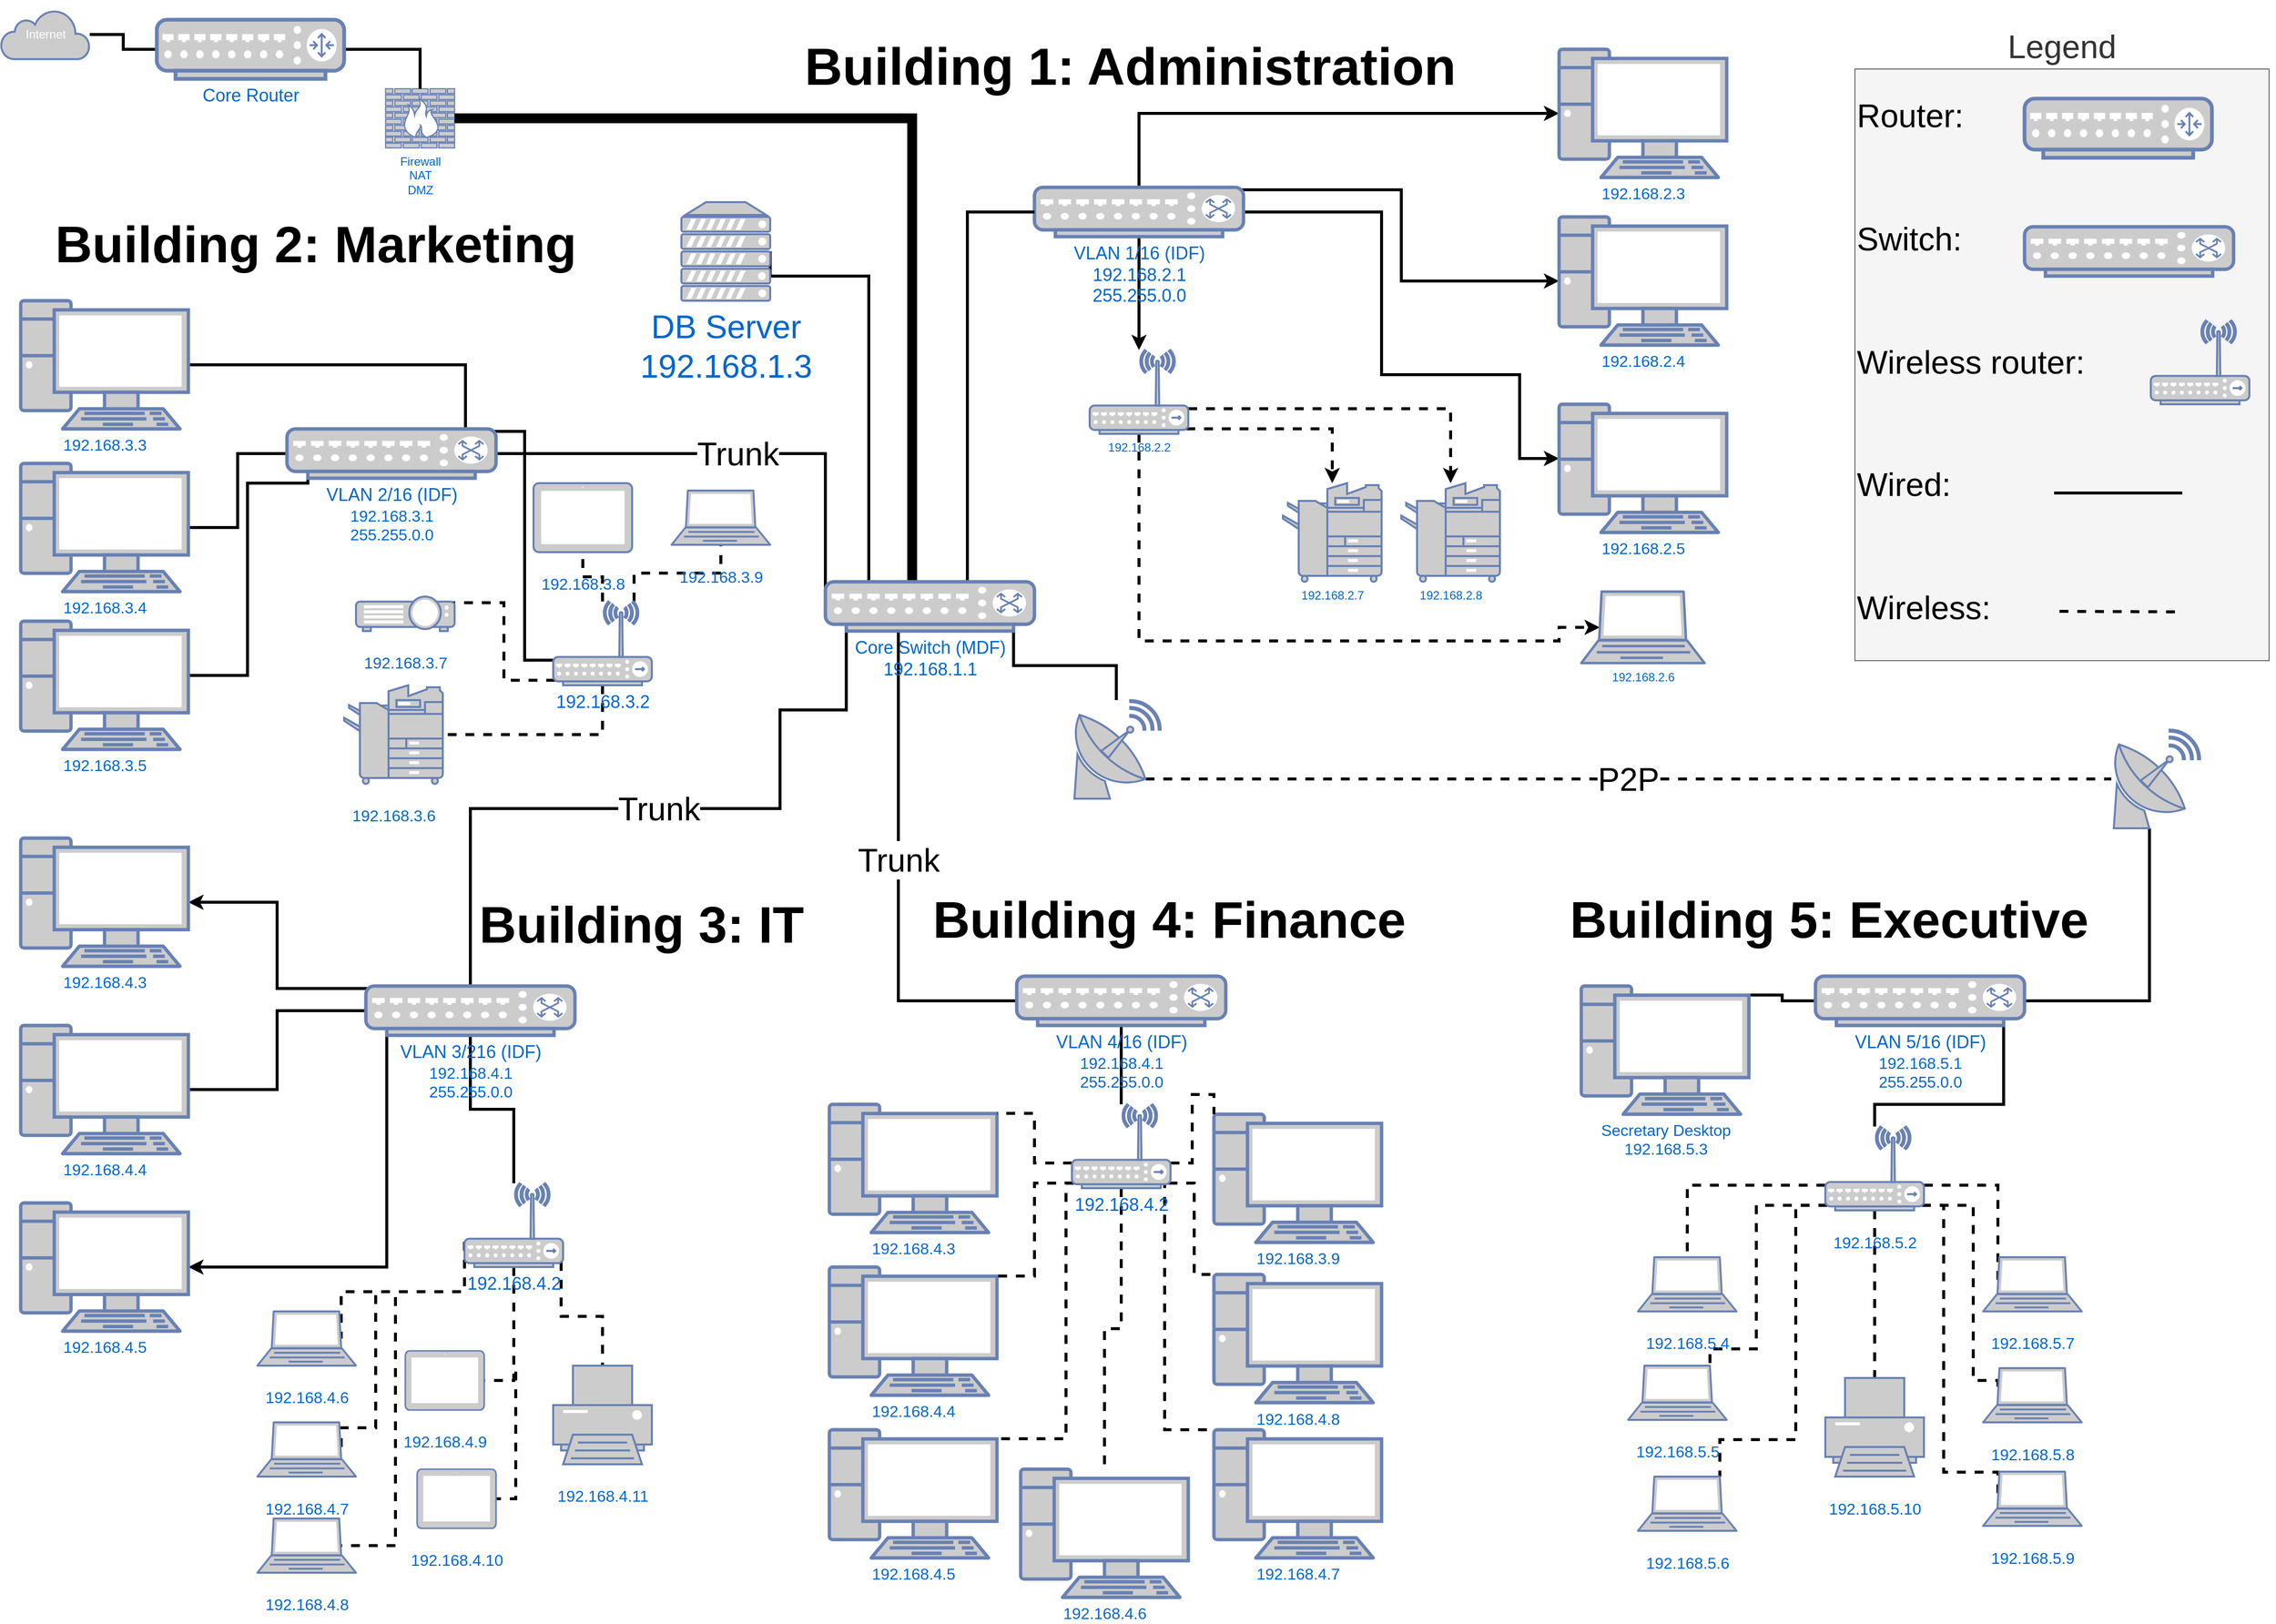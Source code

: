 <mxfile version="17.4.5" type="github" pages="2">
  <diagram id="P3If8hHnJtQW5MDhgNXn" name="Page-1">
    <mxGraphModel dx="2076" dy="1094" grid="1" gridSize="10" guides="1" tooltips="1" connect="1" arrows="1" fold="1" page="1" pageScale="1" pageWidth="2336" pageHeight="1654" math="0" shadow="0">
      <root>
        <mxCell id="0" />
        <mxCell id="1" parent="0" />
        <mxCell id="7JDwlH0h02J3nJGDVh9B-1" value="Internet" style="html=1;outlineConnect=0;fillColor=#CCCCCC;strokeColor=#6881B3;gradientColor=none;gradientDirection=north;strokeWidth=2;shape=mxgraph.networks.cloud;fontColor=#ffffff;" vertex="1" parent="1">
          <mxGeometry x="20" y="10" width="90" height="50" as="geometry" />
        </mxCell>
        <mxCell id="7JDwlH0h02J3nJGDVh9B-2" value="Firewall&lt;br&gt;NAT&lt;br&gt;DMZ" style="fontColor=#0066CC;verticalAlign=top;verticalLabelPosition=bottom;labelPosition=center;align=center;html=1;outlineConnect=0;fillColor=#CCCCCC;strokeColor=#6881B3;gradientColor=none;gradientDirection=north;strokeWidth=2;shape=mxgraph.networks.firewall;" vertex="1" parent="1">
          <mxGeometry x="410" y="90" width="70" height="60" as="geometry" />
        </mxCell>
        <mxCell id="ds0_vy_Eozye5HKEika6-3" value="" style="edgeStyle=orthogonalEdgeStyle;rounded=0;orthogonalLoop=1;jettySize=auto;html=1;fontSize=33;endArrow=none;endFill=0;strokeWidth=3;" edge="1" parent="1" source="7JDwlH0h02J3nJGDVh9B-4" target="7JDwlH0h02J3nJGDVh9B-1">
          <mxGeometry relative="1" as="geometry" />
        </mxCell>
        <mxCell id="ds0_vy_Eozye5HKEika6-4" style="edgeStyle=orthogonalEdgeStyle;rounded=0;orthogonalLoop=1;jettySize=auto;html=1;exitX=1;exitY=0.5;exitDx=0;exitDy=0;exitPerimeter=0;fontSize=33;endArrow=none;endFill=0;strokeWidth=3;" edge="1" parent="1" source="7JDwlH0h02J3nJGDVh9B-4" target="7JDwlH0h02J3nJGDVh9B-2">
          <mxGeometry relative="1" as="geometry" />
        </mxCell>
        <mxCell id="7JDwlH0h02J3nJGDVh9B-4" value="Core Router" style="fontColor=#0066CC;verticalAlign=top;verticalLabelPosition=bottom;labelPosition=center;align=center;html=1;outlineConnect=0;fillColor=#CCCCCC;strokeColor=#6881B3;gradientColor=none;gradientDirection=north;strokeWidth=2;shape=mxgraph.networks.router;fontSize=18;" vertex="1" parent="1">
          <mxGeometry x="178" y="20" width="190" height="60" as="geometry" />
        </mxCell>
        <mxCell id="7JDwlH0h02J3nJGDVh9B-22" style="edgeStyle=orthogonalEdgeStyle;rounded=0;orthogonalLoop=1;jettySize=auto;html=1;exitX=0.5;exitY=1;exitDx=0;exitDy=0;exitPerimeter=0;strokeWidth=3;" edge="1" parent="1" source="7JDwlH0h02J3nJGDVh9B-10" target="7JDwlH0h02J3nJGDVh9B-21">
          <mxGeometry relative="1" as="geometry" />
        </mxCell>
        <mxCell id="7JDwlH0h02J3nJGDVh9B-27" style="edgeStyle=orthogonalEdgeStyle;rounded=0;orthogonalLoop=1;jettySize=auto;html=1;exitX=0.5;exitY=0;exitDx=0;exitDy=0;exitPerimeter=0;strokeWidth=3;entryX=0;entryY=0.5;entryDx=0;entryDy=0;entryPerimeter=0;" edge="1" parent="1" source="7JDwlH0h02J3nJGDVh9B-10" target="7JDwlH0h02J3nJGDVh9B-19">
          <mxGeometry relative="1" as="geometry" />
        </mxCell>
        <mxCell id="7JDwlH0h02J3nJGDVh9B-28" style="edgeStyle=orthogonalEdgeStyle;rounded=0;orthogonalLoop=1;jettySize=auto;html=1;exitX=0.95;exitY=0.05;exitDx=0;exitDy=0;exitPerimeter=0;entryX=0;entryY=0.5;entryDx=0;entryDy=0;entryPerimeter=0;strokeWidth=3;" edge="1" parent="1" source="7JDwlH0h02J3nJGDVh9B-10" target="7JDwlH0h02J3nJGDVh9B-24">
          <mxGeometry relative="1" as="geometry" />
        </mxCell>
        <mxCell id="7JDwlH0h02J3nJGDVh9B-30" style="edgeStyle=orthogonalEdgeStyle;rounded=0;orthogonalLoop=1;jettySize=auto;html=1;exitX=1;exitY=0.5;exitDx=0;exitDy=0;exitPerimeter=0;strokeWidth=3;" edge="1" parent="1" source="7JDwlH0h02J3nJGDVh9B-10" target="7JDwlH0h02J3nJGDVh9B-39">
          <mxGeometry relative="1" as="geometry">
            <mxPoint x="1600" y="460" as="targetPoint" />
            <Array as="points">
              <mxPoint x="1420" y="215" />
              <mxPoint x="1420" y="380" />
              <mxPoint x="1560" y="380" />
              <mxPoint x="1560" y="465" />
            </Array>
          </mxGeometry>
        </mxCell>
        <mxCell id="7JDwlH0h02J3nJGDVh9B-38" value="Trunk&lt;font style=&quot;font-size: 33px;&quot;&gt;&lt;br style=&quot;font-size: 33px;&quot;&gt;&lt;/font&gt;" style="edgeStyle=orthogonalEdgeStyle;rounded=0;orthogonalLoop=1;jettySize=auto;html=1;exitX=0;exitY=0.5;exitDx=0;exitDy=0;exitPerimeter=0;fontSize=33;strokeWidth=3;endArrow=none;endFill=0;" edge="1" parent="1" source="ds0_vy_Eozye5HKEika6-1" target="7JDwlH0h02J3nJGDVh9B-37">
          <mxGeometry relative="1" as="geometry">
            <Array as="points">
              <mxPoint x="856" y="460" />
            </Array>
          </mxGeometry>
        </mxCell>
        <mxCell id="7JDwlH0h02J3nJGDVh9B-10" value="VLAN 1/16 (IDF)&lt;br&gt;192.168.2.1&lt;br&gt;255.255.0.0" style="fontColor=#0066CC;verticalAlign=top;verticalLabelPosition=bottom;labelPosition=center;align=center;html=1;outlineConnect=0;fillColor=#CCCCCC;strokeColor=#6881B3;gradientColor=none;gradientDirection=north;strokeWidth=2;shape=mxgraph.networks.switch;fontSize=18;" vertex="1" parent="1">
          <mxGeometry x="1068" y="190" width="212" height="50" as="geometry" />
        </mxCell>
        <mxCell id="7JDwlH0h02J3nJGDVh9B-19" value="192.168.2.3" style="fontColor=#0066CC;verticalAlign=top;verticalLabelPosition=bottom;labelPosition=center;align=center;html=1;outlineConnect=0;fillColor=#CCCCCC;strokeColor=#6881B3;gradientColor=none;gradientDirection=north;strokeWidth=2;shape=mxgraph.networks.pc;fontSize=16;" vertex="1" parent="1">
          <mxGeometry x="1600" y="50" width="170" height="130" as="geometry" />
        </mxCell>
        <mxCell id="7JDwlH0h02J3nJGDVh9B-33" style="edgeStyle=orthogonalEdgeStyle;rounded=0;orthogonalLoop=1;jettySize=auto;html=1;exitX=1;exitY=0.7;exitDx=0;exitDy=0;exitPerimeter=0;strokeWidth=3;dashed=1;" edge="1" parent="1" source="7JDwlH0h02J3nJGDVh9B-21" target="7JDwlH0h02J3nJGDVh9B-32">
          <mxGeometry relative="1" as="geometry" />
        </mxCell>
        <mxCell id="7JDwlH0h02J3nJGDVh9B-34" style="edgeStyle=orthogonalEdgeStyle;rounded=0;orthogonalLoop=1;jettySize=auto;html=1;exitX=0.98;exitY=0.94;exitDx=0;exitDy=0;exitPerimeter=0;dashed=1;strokeWidth=3;" edge="1" parent="1" source="7JDwlH0h02J3nJGDVh9B-21" target="7JDwlH0h02J3nJGDVh9B-31">
          <mxGeometry relative="1" as="geometry" />
        </mxCell>
        <mxCell id="7JDwlH0h02J3nJGDVh9B-36" style="edgeStyle=orthogonalEdgeStyle;rounded=0;orthogonalLoop=1;jettySize=auto;html=1;exitX=0.5;exitY=1;exitDx=0;exitDy=0;exitPerimeter=0;dashed=1;strokeWidth=3;entryX=0.15;entryY=0.5;entryDx=0;entryDy=0;entryPerimeter=0;" edge="1" parent="1" source="7JDwlH0h02J3nJGDVh9B-21" target="7JDwlH0h02J3nJGDVh9B-35">
          <mxGeometry relative="1" as="geometry">
            <Array as="points">
              <mxPoint x="1174" y="650" />
              <mxPoint x="1600" y="650" />
              <mxPoint x="1600" y="636" />
            </Array>
          </mxGeometry>
        </mxCell>
        <mxCell id="7JDwlH0h02J3nJGDVh9B-21" value="192.168.2.2" style="fontColor=#0066CC;verticalAlign=top;verticalLabelPosition=bottom;labelPosition=center;align=center;html=1;outlineConnect=0;fillColor=#CCCCCC;strokeColor=#6881B3;gradientColor=none;gradientDirection=north;strokeWidth=2;shape=mxgraph.networks.wireless_hub;" vertex="1" parent="1">
          <mxGeometry x="1124" y="355" width="100" height="85" as="geometry" />
        </mxCell>
        <mxCell id="7JDwlH0h02J3nJGDVh9B-24" value="192.168.2.4" style="fontColor=#0066CC;verticalAlign=top;verticalLabelPosition=bottom;labelPosition=center;align=center;html=1;outlineConnect=0;fillColor=#CCCCCC;strokeColor=#6881B3;gradientColor=none;gradientDirection=north;strokeWidth=2;shape=mxgraph.networks.pc;fontSize=16;" vertex="1" parent="1">
          <mxGeometry x="1600" y="220" width="170" height="130" as="geometry" />
        </mxCell>
        <mxCell id="7JDwlH0h02J3nJGDVh9B-31" value="192.168.2.7" style="fontColor=#0066CC;verticalAlign=top;verticalLabelPosition=bottom;labelPosition=center;align=center;html=1;outlineConnect=0;fillColor=#CCCCCC;strokeColor=#6881B3;gradientColor=none;gradientDirection=north;strokeWidth=2;shape=mxgraph.networks.copier;" vertex="1" parent="1">
          <mxGeometry x="1320" y="490" width="100" height="100" as="geometry" />
        </mxCell>
        <mxCell id="7JDwlH0h02J3nJGDVh9B-32" value="192.168.2.8" style="fontColor=#0066CC;verticalAlign=top;verticalLabelPosition=bottom;labelPosition=center;align=center;html=1;outlineConnect=0;fillColor=#CCCCCC;strokeColor=#6881B3;gradientColor=none;gradientDirection=north;strokeWidth=2;shape=mxgraph.networks.copier;" vertex="1" parent="1">
          <mxGeometry x="1440" y="490" width="100" height="100" as="geometry" />
        </mxCell>
        <mxCell id="7JDwlH0h02J3nJGDVh9B-35" value="192.168.2.6" style="fontColor=#0066CC;verticalAlign=top;verticalLabelPosition=bottom;labelPosition=center;align=center;html=1;outlineConnect=0;fillColor=#CCCCCC;strokeColor=#6881B3;gradientColor=none;gradientDirection=north;strokeWidth=2;shape=mxgraph.networks.laptop;" vertex="1" parent="1">
          <mxGeometry x="1622.5" y="600" width="125" height="72.5" as="geometry" />
        </mxCell>
        <mxCell id="7JDwlH0h02J3nJGDVh9B-46" style="edgeStyle=orthogonalEdgeStyle;rounded=0;orthogonalLoop=1;jettySize=auto;html=1;exitX=0.95;exitY=0.05;exitDx=0;exitDy=0;exitPerimeter=0;entryX=0;entryY=0.7;entryDx=0;entryDy=0;entryPerimeter=0;fontSize=18;strokeWidth=3;endArrow=none;endFill=0;" edge="1" parent="1" source="7JDwlH0h02J3nJGDVh9B-37" target="7JDwlH0h02J3nJGDVh9B-45">
          <mxGeometry relative="1" as="geometry" />
        </mxCell>
        <mxCell id="7JDwlH0h02J3nJGDVh9B-50" style="edgeStyle=orthogonalEdgeStyle;rounded=0;orthogonalLoop=1;jettySize=auto;html=1;exitX=0.05;exitY=0.05;exitDx=0;exitDy=0;exitPerimeter=0;entryX=1;entryY=0.5;entryDx=0;entryDy=0;entryPerimeter=0;fontSize=18;strokeWidth=3;endArrow=none;endFill=0;" edge="1" parent="1" source="7JDwlH0h02J3nJGDVh9B-37" target="7JDwlH0h02J3nJGDVh9B-49">
          <mxGeometry relative="1" as="geometry">
            <Array as="points">
              <mxPoint x="491" y="370" />
            </Array>
          </mxGeometry>
        </mxCell>
        <mxCell id="7JDwlH0h02J3nJGDVh9B-51" style="edgeStyle=orthogonalEdgeStyle;rounded=0;orthogonalLoop=1;jettySize=auto;html=1;exitX=0;exitY=0.5;exitDx=0;exitDy=0;exitPerimeter=0;entryX=1;entryY=0.5;entryDx=0;entryDy=0;entryPerimeter=0;fontSize=18;strokeWidth=3;endArrow=none;endFill=0;" edge="1" parent="1" source="7JDwlH0h02J3nJGDVh9B-37" target="7JDwlH0h02J3nJGDVh9B-48">
          <mxGeometry relative="1" as="geometry" />
        </mxCell>
        <mxCell id="7JDwlH0h02J3nJGDVh9B-52" style="edgeStyle=orthogonalEdgeStyle;rounded=0;orthogonalLoop=1;jettySize=auto;html=1;exitX=0.1;exitY=1;exitDx=0;exitDy=0;exitPerimeter=0;entryX=1;entryY=0.5;entryDx=0;entryDy=0;entryPerimeter=0;fontSize=18;strokeWidth=3;endArrow=none;endFill=0;" edge="1" parent="1" source="7JDwlH0h02J3nJGDVh9B-37" target="7JDwlH0h02J3nJGDVh9B-47">
          <mxGeometry relative="1" as="geometry">
            <Array as="points">
              <mxPoint x="331" y="490" />
              <mxPoint x="270" y="490" />
              <mxPoint x="270" y="685" />
              <mxPoint x="210" y="685" />
            </Array>
          </mxGeometry>
        </mxCell>
        <mxCell id="7JDwlH0h02J3nJGDVh9B-55" value="Trunk&lt;font style=&quot;font-size: 33px;&quot;&gt;&lt;br style=&quot;font-size: 33px;&quot;&gt;&lt;/font&gt;" style="edgeStyle=orthogonalEdgeStyle;rounded=0;orthogonalLoop=1;jettySize=auto;html=1;fontSize=33;strokeWidth=3;endArrow=none;endFill=0;exitX=0.1;exitY=1;exitDx=0;exitDy=0;exitPerimeter=0;" edge="1" parent="1" source="ds0_vy_Eozye5HKEika6-1" target="7JDwlH0h02J3nJGDVh9B-54">
          <mxGeometry relative="1" as="geometry">
            <Array as="points">
              <mxPoint x="877" y="720" />
              <mxPoint x="810" y="720" />
              <mxPoint x="810" y="820" />
              <mxPoint x="496" y="820" />
            </Array>
          </mxGeometry>
        </mxCell>
        <mxCell id="7JDwlH0h02J3nJGDVh9B-37" value="&lt;span style=&quot;font-size: 18px&quot;&gt;VLAN 2/16 (IDF)&lt;br&gt;&lt;/span&gt;192.168.3.1&lt;br&gt;255.255.0.0" style="fontColor=#0066CC;verticalAlign=top;verticalLabelPosition=bottom;labelPosition=center;align=center;html=1;outlineConnect=0;fillColor=#CCCCCC;strokeColor=#6881B3;gradientColor=none;gradientDirection=north;strokeWidth=2;shape=mxgraph.networks.switch;fontSize=16;" vertex="1" parent="1">
          <mxGeometry x="310" y="435" width="212" height="50" as="geometry" />
        </mxCell>
        <mxCell id="7JDwlH0h02J3nJGDVh9B-39" value="192.168.2.5" style="fontColor=#0066CC;verticalAlign=top;verticalLabelPosition=bottom;labelPosition=center;align=center;html=1;outlineConnect=0;fillColor=#CCCCCC;strokeColor=#6881B3;gradientColor=none;gradientDirection=north;strokeWidth=2;shape=mxgraph.networks.pc;fontSize=16;" vertex="1" parent="1">
          <mxGeometry x="1600" y="410" width="170" height="130" as="geometry" />
        </mxCell>
        <mxCell id="7JDwlH0h02J3nJGDVh9B-40" value="Legend" style="rounded=0;whiteSpace=wrap;html=1;fontSize=33;labelPosition=center;verticalLabelPosition=top;align=center;verticalAlign=bottom;fillColor=#f5f5f5;strokeColor=#666666;fontColor=#333333;" vertex="1" parent="1">
          <mxGeometry x="1900" y="70" width="420" height="600" as="geometry" />
        </mxCell>
        <mxCell id="7JDwlH0h02J3nJGDVh9B-41" value="&lt;h1 style=&quot;font-size: 53px&quot;&gt;Building 1: Administration&lt;/h1&gt;" style="text;html=1;strokeColor=none;fillColor=none;spacing=5;spacingTop=-20;whiteSpace=wrap;overflow=hidden;rounded=0;fontSize=33;" vertex="1" parent="1">
          <mxGeometry x="830" y="10" width="720" height="105" as="geometry" />
        </mxCell>
        <mxCell id="ds0_vy_Eozye5HKEika6-41" value="" style="edgeStyle=orthogonalEdgeStyle;rounded=0;orthogonalLoop=1;jettySize=auto;html=1;dashed=1;fontSize=33;endArrow=none;endFill=0;strokeWidth=3;" edge="1" parent="1" source="7JDwlH0h02J3nJGDVh9B-45" target="7JDwlH0h02J3nJGDVh9B-64">
          <mxGeometry relative="1" as="geometry" />
        </mxCell>
        <mxCell id="ds0_vy_Eozye5HKEika6-42" style="edgeStyle=orthogonalEdgeStyle;rounded=0;orthogonalLoop=1;jettySize=auto;html=1;exitX=0.82;exitY=0;exitDx=0;exitDy=0;exitPerimeter=0;entryX=0.5;entryY=1;entryDx=0;entryDy=0;entryPerimeter=0;dashed=1;fontSize=33;endArrow=none;endFill=0;strokeWidth=3;" edge="1" parent="1" source="7JDwlH0h02J3nJGDVh9B-45" target="7JDwlH0h02J3nJGDVh9B-58">
          <mxGeometry relative="1" as="geometry" />
        </mxCell>
        <mxCell id="ds0_vy_Eozye5HKEika6-43" style="edgeStyle=orthogonalEdgeStyle;rounded=0;orthogonalLoop=1;jettySize=auto;html=1;exitX=0.02;exitY=0.94;exitDx=0;exitDy=0;exitPerimeter=0;entryX=0.97;entryY=0.18;entryDx=0;entryDy=0;entryPerimeter=0;dashed=1;fontSize=33;endArrow=none;endFill=0;strokeWidth=3;" edge="1" parent="1" source="7JDwlH0h02J3nJGDVh9B-45" target="7JDwlH0h02J3nJGDVh9B-56">
          <mxGeometry relative="1" as="geometry" />
        </mxCell>
        <mxCell id="ds0_vy_Eozye5HKEika6-44" style="edgeStyle=orthogonalEdgeStyle;rounded=0;orthogonalLoop=1;jettySize=auto;html=1;exitX=0.5;exitY=1;exitDx=0;exitDy=0;exitPerimeter=0;dashed=1;fontSize=33;endArrow=none;endFill=0;strokeWidth=3;" edge="1" parent="1" source="7JDwlH0h02J3nJGDVh9B-45" target="7JDwlH0h02J3nJGDVh9B-57">
          <mxGeometry relative="1" as="geometry" />
        </mxCell>
        <mxCell id="7JDwlH0h02J3nJGDVh9B-45" value="192.168.3.2" style="fontColor=#0066CC;verticalAlign=top;verticalLabelPosition=bottom;labelPosition=center;align=center;html=1;outlineConnect=0;fillColor=#CCCCCC;strokeColor=#6881B3;gradientColor=none;gradientDirection=north;strokeWidth=2;shape=mxgraph.networks.wireless_hub;fontSize=18;" vertex="1" parent="1">
          <mxGeometry x="580" y="610" width="100" height="85" as="geometry" />
        </mxCell>
        <mxCell id="7JDwlH0h02J3nJGDVh9B-47" value="192.168.3.5" style="fontColor=#0066CC;verticalAlign=top;verticalLabelPosition=bottom;labelPosition=center;align=center;html=1;outlineConnect=0;fillColor=#CCCCCC;strokeColor=#6881B3;gradientColor=none;gradientDirection=north;strokeWidth=2;shape=mxgraph.networks.pc;fontSize=16;" vertex="1" parent="1">
          <mxGeometry x="40" y="630" width="170" height="130" as="geometry" />
        </mxCell>
        <mxCell id="7JDwlH0h02J3nJGDVh9B-48" value="192.168.3.4" style="fontColor=#0066CC;verticalAlign=top;verticalLabelPosition=bottom;labelPosition=center;align=center;html=1;outlineConnect=0;fillColor=#CCCCCC;strokeColor=#6881B3;gradientColor=none;gradientDirection=north;strokeWidth=2;shape=mxgraph.networks.pc;fontSize=16;" vertex="1" parent="1">
          <mxGeometry x="40" y="470" width="170" height="130" as="geometry" />
        </mxCell>
        <mxCell id="7JDwlH0h02J3nJGDVh9B-49" value="192.168.3.3" style="fontColor=#0066CC;verticalAlign=top;verticalLabelPosition=bottom;labelPosition=center;align=center;html=1;outlineConnect=0;fillColor=#CCCCCC;strokeColor=#6881B3;gradientColor=none;gradientDirection=north;strokeWidth=2;shape=mxgraph.networks.pc;fontSize=16;" vertex="1" parent="1">
          <mxGeometry x="40" y="305" width="170" height="130" as="geometry" />
        </mxCell>
        <mxCell id="7JDwlH0h02J3nJGDVh9B-53" value="&lt;h1&gt;&lt;font style=&quot;font-size: 52px&quot;&gt;Building 2: Marketing&lt;/font&gt;&lt;/h1&gt;" style="text;html=1;strokeColor=none;fillColor=none;spacing=5;spacingTop=-20;whiteSpace=wrap;overflow=hidden;rounded=0;fontSize=33;" vertex="1" parent="1">
          <mxGeometry x="70" y="170" width="680" height="150" as="geometry" />
        </mxCell>
        <mxCell id="7JDwlH0h02J3nJGDVh9B-69" style="edgeStyle=orthogonalEdgeStyle;rounded=0;orthogonalLoop=1;jettySize=auto;html=1;exitX=0.05;exitY=0.05;exitDx=0;exitDy=0;exitPerimeter=0;entryX=1;entryY=0.5;entryDx=0;entryDy=0;entryPerimeter=0;fontSize=33;strokeWidth=3;" edge="1" parent="1" source="7JDwlH0h02J3nJGDVh9B-54" target="7JDwlH0h02J3nJGDVh9B-68">
          <mxGeometry relative="1" as="geometry" />
        </mxCell>
        <mxCell id="7JDwlH0h02J3nJGDVh9B-70" style="edgeStyle=orthogonalEdgeStyle;rounded=0;orthogonalLoop=1;jettySize=auto;html=1;exitX=0;exitY=0.5;exitDx=0;exitDy=0;exitPerimeter=0;entryX=1;entryY=0.5;entryDx=0;entryDy=0;entryPerimeter=0;fontSize=33;strokeWidth=3;endArrow=none;endFill=0;" edge="1" parent="1" source="7JDwlH0h02J3nJGDVh9B-54" target="7JDwlH0h02J3nJGDVh9B-67">
          <mxGeometry relative="1" as="geometry" />
        </mxCell>
        <mxCell id="7JDwlH0h02J3nJGDVh9B-71" style="edgeStyle=orthogonalEdgeStyle;rounded=0;orthogonalLoop=1;jettySize=auto;html=1;exitX=0.1;exitY=1;exitDx=0;exitDy=0;exitPerimeter=0;entryX=1;entryY=0.5;entryDx=0;entryDy=0;entryPerimeter=0;fontSize=33;strokeWidth=3;" edge="1" parent="1" source="7JDwlH0h02J3nJGDVh9B-54" target="7JDwlH0h02J3nJGDVh9B-66">
          <mxGeometry relative="1" as="geometry" />
        </mxCell>
        <mxCell id="7JDwlH0h02J3nJGDVh9B-73" value="Trunk" style="edgeStyle=orthogonalEdgeStyle;rounded=0;orthogonalLoop=1;jettySize=auto;html=1;exitX=0.5;exitY=1;exitDx=0;exitDy=0;exitPerimeter=0;entryX=0;entryY=0.5;entryDx=0;entryDy=0;entryPerimeter=0;fontSize=33;strokeWidth=3;endArrow=none;endFill=0;" edge="1" parent="1" source="ds0_vy_Eozye5HKEika6-1" target="7JDwlH0h02J3nJGDVh9B-72">
          <mxGeometry relative="1" as="geometry">
            <Array as="points">
              <mxPoint x="930" y="640" />
              <mxPoint x="930" y="1015" />
            </Array>
          </mxGeometry>
        </mxCell>
        <mxCell id="7JDwlH0h02J3nJGDVh9B-78" style="edgeStyle=orthogonalEdgeStyle;rounded=0;orthogonalLoop=1;jettySize=auto;html=1;exitX=0.5;exitY=1;exitDx=0;exitDy=0;exitPerimeter=0;fontSize=33;endArrow=none;endFill=0;strokeWidth=3;" edge="1" parent="1" source="7JDwlH0h02J3nJGDVh9B-54" target="7JDwlH0h02J3nJGDVh9B-76">
          <mxGeometry relative="1" as="geometry" />
        </mxCell>
        <mxCell id="7JDwlH0h02J3nJGDVh9B-54" value="&lt;span style=&quot;font-size: 18px&quot;&gt;VLAN 3/216 (IDF)&lt;br&gt;&lt;/span&gt;192.168.4.1&lt;br&gt;255.255.0.0" style="fontColor=#0066CC;verticalAlign=top;verticalLabelPosition=bottom;labelPosition=center;align=center;html=1;outlineConnect=0;fillColor=#CCCCCC;strokeColor=#6881B3;gradientColor=none;gradientDirection=north;strokeWidth=2;shape=mxgraph.networks.switch;fontSize=16;" vertex="1" parent="1">
          <mxGeometry x="390" y="1000" width="212" height="50" as="geometry" />
        </mxCell>
        <mxCell id="7JDwlH0h02J3nJGDVh9B-56" value="&lt;span style=&quot;font-size: 16px&quot;&gt;192.168.3.7&lt;/span&gt;" style="fontColor=#0066CC;verticalAlign=top;verticalLabelPosition=bottom;labelPosition=center;align=center;html=1;outlineConnect=0;fillColor=#CCCCCC;strokeColor=#6881B3;gradientColor=none;gradientDirection=north;strokeWidth=2;shape=mxgraph.networks.video_projector;fontSize=33;" vertex="1" parent="1">
          <mxGeometry x="380" y="605" width="100" height="35" as="geometry" />
        </mxCell>
        <mxCell id="7JDwlH0h02J3nJGDVh9B-57" value="&lt;span style=&quot;font-size: 16px&quot;&gt;192.168.3.6&lt;/span&gt;" style="fontColor=#0066CC;verticalAlign=top;verticalLabelPosition=bottom;labelPosition=center;align=center;html=1;outlineConnect=0;fillColor=#CCCCCC;strokeColor=#6881B3;gradientColor=none;gradientDirection=north;strokeWidth=2;shape=mxgraph.networks.copier;fontSize=33;" vertex="1" parent="1">
          <mxGeometry x="368" y="695" width="100" height="100" as="geometry" />
        </mxCell>
        <mxCell id="7JDwlH0h02J3nJGDVh9B-58" value="&lt;span style=&quot;font-size: 16px&quot;&gt;192.168.3.9&lt;/span&gt;" style="fontColor=#0066CC;verticalAlign=top;verticalLabelPosition=bottom;labelPosition=center;align=center;html=1;outlineConnect=0;fillColor=#CCCCCC;strokeColor=#6881B3;gradientColor=none;gradientDirection=north;strokeWidth=2;shape=mxgraph.networks.laptop;fontSize=33;" vertex="1" parent="1">
          <mxGeometry x="700" y="497.5" width="100" height="55" as="geometry" />
        </mxCell>
        <mxCell id="7JDwlH0h02J3nJGDVh9B-64" value="&lt;span style=&quot;font-size: 16px&quot;&gt;192.168.3.8&lt;/span&gt;" style="fontColor=#0066CC;verticalAlign=top;verticalLabelPosition=bottom;labelPosition=center;align=center;html=1;outlineConnect=0;fillColor=#CCCCCC;strokeColor=#6881B3;gradientColor=none;gradientDirection=north;strokeWidth=2;shape=mxgraph.networks.tablet;fontSize=33;" vertex="1" parent="1">
          <mxGeometry x="560" y="490" width="100" height="70" as="geometry" />
        </mxCell>
        <mxCell id="7JDwlH0h02J3nJGDVh9B-66" value="192.168.4.5" style="fontColor=#0066CC;verticalAlign=top;verticalLabelPosition=bottom;labelPosition=center;align=center;html=1;outlineConnect=0;fillColor=#CCCCCC;strokeColor=#6881B3;gradientColor=none;gradientDirection=north;strokeWidth=2;shape=mxgraph.networks.pc;fontSize=16;" vertex="1" parent="1">
          <mxGeometry x="40" y="1220" width="170" height="130" as="geometry" />
        </mxCell>
        <mxCell id="7JDwlH0h02J3nJGDVh9B-67" value="192.168.4.4" style="fontColor=#0066CC;verticalAlign=top;verticalLabelPosition=bottom;labelPosition=center;align=center;html=1;outlineConnect=0;fillColor=#CCCCCC;strokeColor=#6881B3;gradientColor=none;gradientDirection=north;strokeWidth=2;shape=mxgraph.networks.pc;fontSize=16;" vertex="1" parent="1">
          <mxGeometry x="40" y="1040" width="170" height="130" as="geometry" />
        </mxCell>
        <mxCell id="7JDwlH0h02J3nJGDVh9B-68" value="192.168.4.3" style="fontColor=#0066CC;verticalAlign=top;verticalLabelPosition=bottom;labelPosition=center;align=center;html=1;outlineConnect=0;fillColor=#CCCCCC;strokeColor=#6881B3;gradientColor=none;gradientDirection=north;strokeWidth=2;shape=mxgraph.networks.pc;fontSize=16;" vertex="1" parent="1">
          <mxGeometry x="40" y="850" width="170" height="130" as="geometry" />
        </mxCell>
        <mxCell id="7JDwlH0h02J3nJGDVh9B-104" style="edgeStyle=orthogonalEdgeStyle;rounded=0;orthogonalLoop=1;jettySize=auto;html=1;exitX=0.5;exitY=1;exitDx=0;exitDy=0;exitPerimeter=0;fontSize=33;endArrow=none;endFill=0;strokeWidth=3;" edge="1" parent="1" source="7JDwlH0h02J3nJGDVh9B-72" target="7JDwlH0h02J3nJGDVh9B-103">
          <mxGeometry relative="1" as="geometry" />
        </mxCell>
        <mxCell id="7JDwlH0h02J3nJGDVh9B-72" value="&lt;span style=&quot;font-size: 18px&quot;&gt;VLAN 4/16 (IDF)&lt;br&gt;&lt;/span&gt;192.168.4.1&lt;br&gt;255.255.0.0" style="fontColor=#0066CC;verticalAlign=top;verticalLabelPosition=bottom;labelPosition=center;align=center;html=1;outlineConnect=0;fillColor=#CCCCCC;strokeColor=#6881B3;gradientColor=none;gradientDirection=north;strokeWidth=2;shape=mxgraph.networks.switch;fontSize=16;" vertex="1" parent="1">
          <mxGeometry x="1050" y="990" width="212" height="50" as="geometry" />
        </mxCell>
        <mxCell id="ds0_vy_Eozye5HKEika6-13" style="edgeStyle=orthogonalEdgeStyle;rounded=0;orthogonalLoop=1;jettySize=auto;html=1;exitX=0.9;exitY=1;exitDx=0;exitDy=0;exitPerimeter=0;fontSize=33;endArrow=none;endFill=0;strokeWidth=3;" edge="1" parent="1" source="7JDwlH0h02J3nJGDVh9B-74" target="ds0_vy_Eozye5HKEika6-12">
          <mxGeometry relative="1" as="geometry">
            <Array as="points">
              <mxPoint x="2051" y="1120" />
              <mxPoint x="1920" y="1120" />
            </Array>
          </mxGeometry>
        </mxCell>
        <mxCell id="ds0_vy_Eozye5HKEika6-21" style="edgeStyle=orthogonalEdgeStyle;rounded=0;orthogonalLoop=1;jettySize=auto;html=1;exitX=1;exitY=0.5;exitDx=0;exitDy=0;exitPerimeter=0;entryX=0.43;entryY=1;entryDx=0;entryDy=0;entryPerimeter=0;fontSize=33;endArrow=none;endFill=0;strokeWidth=3;" edge="1" parent="1" source="7JDwlH0h02J3nJGDVh9B-74" target="ds0_vy_Eozye5HKEika6-17">
          <mxGeometry relative="1" as="geometry" />
        </mxCell>
        <mxCell id="ds0_vy_Eozye5HKEika6-35" style="edgeStyle=orthogonalEdgeStyle;rounded=0;orthogonalLoop=1;jettySize=auto;html=1;exitX=0;exitY=0.5;exitDx=0;exitDy=0;exitPerimeter=0;entryX=1;entryY=0.07;entryDx=0;entryDy=0;entryPerimeter=0;fontSize=33;endArrow=none;endFill=0;strokeWidth=3;" edge="1" parent="1" source="7JDwlH0h02J3nJGDVh9B-74" target="7JDwlH0h02J3nJGDVh9B-115">
          <mxGeometry relative="1" as="geometry" />
        </mxCell>
        <mxCell id="7JDwlH0h02J3nJGDVh9B-74" value="&lt;span style=&quot;font-size: 18px&quot;&gt;VLAN 5/16 (IDF)&lt;br&gt;&lt;/span&gt;192.168.5.1&lt;br&gt;255.255.0.0" style="fontColor=#0066CC;verticalAlign=top;verticalLabelPosition=bottom;labelPosition=center;align=center;html=1;outlineConnect=0;fillColor=#CCCCCC;strokeColor=#6881B3;gradientColor=none;gradientDirection=north;strokeWidth=2;shape=mxgraph.networks.switch;fontSize=16;" vertex="1" parent="1">
          <mxGeometry x="1860" y="990" width="212" height="50" as="geometry" />
        </mxCell>
        <mxCell id="7JDwlH0h02J3nJGDVh9B-90" style="edgeStyle=orthogonalEdgeStyle;rounded=0;orthogonalLoop=1;jettySize=auto;html=1;exitX=0;exitY=0.7;exitDx=0;exitDy=0;exitPerimeter=0;entryX=0.85;entryY=0.5;entryDx=0;entryDy=0;entryPerimeter=0;fontSize=52;endArrow=none;endFill=0;strokeWidth=3;dashed=1;" edge="1" parent="1" source="7JDwlH0h02J3nJGDVh9B-76" target="7JDwlH0h02J3nJGDVh9B-85">
          <mxGeometry relative="1" as="geometry">
            <Array as="points">
              <mxPoint x="490" y="1310" />
              <mxPoint x="365" y="1310" />
            </Array>
          </mxGeometry>
        </mxCell>
        <mxCell id="7JDwlH0h02J3nJGDVh9B-91" style="edgeStyle=orthogonalEdgeStyle;rounded=0;orthogonalLoop=1;jettySize=auto;html=1;exitX=0;exitY=0.7;exitDx=0;exitDy=0;exitPerimeter=0;entryX=0.85;entryY=0.5;entryDx=0;entryDy=0;entryPerimeter=0;fontSize=52;endArrow=none;endFill=0;strokeWidth=3;dashed=1;" edge="1" parent="1" source="7JDwlH0h02J3nJGDVh9B-76" target="7JDwlH0h02J3nJGDVh9B-86">
          <mxGeometry relative="1" as="geometry">
            <Array as="points">
              <mxPoint x="490" y="1310" />
              <mxPoint x="400" y="1310" />
              <mxPoint x="400" y="1448" />
            </Array>
          </mxGeometry>
        </mxCell>
        <mxCell id="7JDwlH0h02J3nJGDVh9B-92" style="edgeStyle=orthogonalEdgeStyle;rounded=0;orthogonalLoop=1;jettySize=auto;html=1;exitX=0;exitY=0.7;exitDx=0;exitDy=0;exitPerimeter=0;entryX=0.85;entryY=0.5;entryDx=0;entryDy=0;entryPerimeter=0;fontSize=52;endArrow=none;endFill=0;strokeWidth=3;dashed=1;" edge="1" parent="1" source="7JDwlH0h02J3nJGDVh9B-76" target="7JDwlH0h02J3nJGDVh9B-87">
          <mxGeometry relative="1" as="geometry">
            <Array as="points">
              <mxPoint x="490" y="1310" />
              <mxPoint x="420" y="1310" />
              <mxPoint x="420" y="1568" />
            </Array>
          </mxGeometry>
        </mxCell>
        <mxCell id="7JDwlH0h02J3nJGDVh9B-93" style="edgeStyle=orthogonalEdgeStyle;rounded=0;orthogonalLoop=1;jettySize=auto;html=1;exitX=0.5;exitY=1;exitDx=0;exitDy=0;exitPerimeter=0;entryX=1;entryY=0.5;entryDx=0;entryDy=0;entryPerimeter=0;dashed=1;fontSize=52;endArrow=none;endFill=0;strokeWidth=3;" edge="1" parent="1" source="7JDwlH0h02J3nJGDVh9B-76" target="7JDwlH0h02J3nJGDVh9B-88">
          <mxGeometry relative="1" as="geometry" />
        </mxCell>
        <mxCell id="7JDwlH0h02J3nJGDVh9B-94" style="edgeStyle=orthogonalEdgeStyle;rounded=0;orthogonalLoop=1;jettySize=auto;html=1;exitX=0.5;exitY=1;exitDx=0;exitDy=0;exitPerimeter=0;entryX=1;entryY=0.5;entryDx=0;entryDy=0;entryPerimeter=0;dashed=1;fontSize=52;endArrow=none;endFill=0;strokeWidth=3;" edge="1" parent="1" source="7JDwlH0h02J3nJGDVh9B-76" target="7JDwlH0h02J3nJGDVh9B-89">
          <mxGeometry relative="1" as="geometry" />
        </mxCell>
        <mxCell id="7JDwlH0h02J3nJGDVh9B-113" style="edgeStyle=orthogonalEdgeStyle;rounded=0;orthogonalLoop=1;jettySize=auto;html=1;exitX=0.98;exitY=0.94;exitDx=0;exitDy=0;exitPerimeter=0;entryX=0.5;entryY=0;entryDx=0;entryDy=0;entryPerimeter=0;dashed=1;fontSize=33;endArrow=none;endFill=0;strokeWidth=3;" edge="1" parent="1" source="7JDwlH0h02J3nJGDVh9B-76" target="7JDwlH0h02J3nJGDVh9B-112">
          <mxGeometry relative="1" as="geometry" />
        </mxCell>
        <mxCell id="7JDwlH0h02J3nJGDVh9B-76" value="192.168.4.2" style="fontColor=#0066CC;verticalAlign=top;verticalLabelPosition=bottom;labelPosition=center;align=center;html=1;outlineConnect=0;fillColor=#CCCCCC;strokeColor=#6881B3;gradientColor=none;gradientDirection=north;strokeWidth=2;shape=mxgraph.networks.wireless_hub;fontSize=18;" vertex="1" parent="1">
          <mxGeometry x="490" y="1200" width="100" height="85" as="geometry" />
        </mxCell>
        <mxCell id="7JDwlH0h02J3nJGDVh9B-77" value="&lt;h1&gt;&lt;font style=&quot;font-size: 52px&quot;&gt;Building 3: IT&lt;/font&gt;&lt;/h1&gt;" style="text;html=1;strokeColor=none;fillColor=none;spacing=5;spacingTop=-20;whiteSpace=wrap;overflow=hidden;rounded=0;fontSize=33;" vertex="1" parent="1">
          <mxGeometry x="500" y="860" width="470" height="120" as="geometry" />
        </mxCell>
        <mxCell id="7JDwlH0h02J3nJGDVh9B-79" value="&lt;h1&gt;&lt;font style=&quot;font-size: 52px&quot;&gt;Building 4: Finance&lt;/font&gt;&lt;/h1&gt;" style="text;html=1;strokeColor=none;fillColor=none;spacing=5;spacingTop=-20;whiteSpace=wrap;overflow=hidden;rounded=0;fontSize=33;" vertex="1" parent="1">
          <mxGeometry x="960" y="855" width="720" height="120" as="geometry" />
        </mxCell>
        <mxCell id="7JDwlH0h02J3nJGDVh9B-81" value="&lt;font style=&quot;font-size: 33px&quot;&gt;Router:&lt;br&gt;&lt;br&gt;Switch:&lt;br&gt;&lt;br&gt;Wireless router:&lt;br&gt;&lt;br&gt;Wired:&lt;br&gt;&lt;br&gt;Wireless:&lt;/font&gt;" style="text;html=1;strokeColor=none;fillColor=none;align=left;verticalAlign=top;whiteSpace=wrap;rounded=0;fontSize=52;" vertex="1" parent="1">
          <mxGeometry x="1900" y="72.5" width="420" height="600" as="geometry" />
        </mxCell>
        <mxCell id="7JDwlH0h02J3nJGDVh9B-85" value="&lt;span style=&quot;font-size: 16px&quot;&gt;192.168.4.6&lt;/span&gt;" style="fontColor=#0066CC;verticalAlign=top;verticalLabelPosition=bottom;labelPosition=center;align=center;html=1;outlineConnect=0;fillColor=#CCCCCC;strokeColor=#6881B3;gradientColor=none;gradientDirection=north;strokeWidth=2;shape=mxgraph.networks.laptop;fontSize=33;" vertex="1" parent="1">
          <mxGeometry x="280" y="1330" width="100" height="55" as="geometry" />
        </mxCell>
        <mxCell id="7JDwlH0h02J3nJGDVh9B-86" value="&lt;span style=&quot;font-size: 16px&quot;&gt;192.168.4.7&lt;/span&gt;" style="fontColor=#0066CC;verticalAlign=top;verticalLabelPosition=bottom;labelPosition=center;align=center;html=1;outlineConnect=0;fillColor=#CCCCCC;strokeColor=#6881B3;gradientColor=none;gradientDirection=north;strokeWidth=2;shape=mxgraph.networks.laptop;fontSize=33;" vertex="1" parent="1">
          <mxGeometry x="280" y="1442.5" width="100" height="55" as="geometry" />
        </mxCell>
        <mxCell id="7JDwlH0h02J3nJGDVh9B-87" value="&lt;span style=&quot;font-size: 16px&quot;&gt;192.168.4.8&lt;/span&gt;" style="fontColor=#0066CC;verticalAlign=top;verticalLabelPosition=bottom;labelPosition=center;align=center;html=1;outlineConnect=0;fillColor=#CCCCCC;strokeColor=#6881B3;gradientColor=none;gradientDirection=north;strokeWidth=2;shape=mxgraph.networks.laptop;fontSize=33;" vertex="1" parent="1">
          <mxGeometry x="280" y="1540" width="100" height="55" as="geometry" />
        </mxCell>
        <mxCell id="7JDwlH0h02J3nJGDVh9B-88" value="&lt;span style=&quot;font-size: 16px&quot;&gt;192.168.4.9&lt;/span&gt;" style="fontColor=#0066CC;verticalAlign=top;verticalLabelPosition=bottom;labelPosition=center;align=center;html=1;outlineConnect=0;fillColor=#CCCCCC;strokeColor=#6881B3;gradientColor=none;gradientDirection=north;strokeWidth=2;shape=mxgraph.networks.tablet;fontSize=33;" vertex="1" parent="1">
          <mxGeometry x="430" y="1370" width="80" height="60" as="geometry" />
        </mxCell>
        <mxCell id="7JDwlH0h02J3nJGDVh9B-89" value="&lt;span style=&quot;font-size: 16px&quot;&gt;192.168.4.10&lt;/span&gt;" style="fontColor=#0066CC;verticalAlign=top;verticalLabelPosition=bottom;labelPosition=center;align=center;html=1;outlineConnect=0;fillColor=#CCCCCC;strokeColor=#6881B3;gradientColor=none;gradientDirection=north;strokeWidth=2;shape=mxgraph.networks.tablet;fontSize=33;" vertex="1" parent="1">
          <mxGeometry x="442" y="1490" width="80" height="60" as="geometry" />
        </mxCell>
        <mxCell id="7JDwlH0h02J3nJGDVh9B-96" value="192.168.4.3" style="fontColor=#0066CC;verticalAlign=top;verticalLabelPosition=bottom;labelPosition=center;align=center;html=1;outlineConnect=0;fillColor=#CCCCCC;strokeColor=#6881B3;gradientColor=none;gradientDirection=north;strokeWidth=2;shape=mxgraph.networks.pc;fontSize=16;" vertex="1" parent="1">
          <mxGeometry x="860" y="1120" width="170" height="130" as="geometry" />
        </mxCell>
        <mxCell id="7JDwlH0h02J3nJGDVh9B-97" value="192.168.4.4" style="fontColor=#0066CC;verticalAlign=top;verticalLabelPosition=bottom;labelPosition=center;align=center;html=1;outlineConnect=0;fillColor=#CCCCCC;strokeColor=#6881B3;gradientColor=none;gradientDirection=north;strokeWidth=2;shape=mxgraph.networks.pc;fontSize=16;" vertex="1" parent="1">
          <mxGeometry x="860" y="1285" width="170" height="130" as="geometry" />
        </mxCell>
        <mxCell id="7JDwlH0h02J3nJGDVh9B-98" value="192.168.4.5" style="fontColor=#0066CC;verticalAlign=top;verticalLabelPosition=bottom;labelPosition=center;align=center;html=1;outlineConnect=0;fillColor=#CCCCCC;strokeColor=#6881B3;gradientColor=none;gradientDirection=north;strokeWidth=2;shape=mxgraph.networks.pc;fontSize=16;" vertex="1" parent="1">
          <mxGeometry x="860" y="1450" width="170" height="130" as="geometry" />
        </mxCell>
        <mxCell id="7JDwlH0h02J3nJGDVh9B-99" value="192.168.4.6" style="fontColor=#0066CC;verticalAlign=top;verticalLabelPosition=bottom;labelPosition=center;align=center;html=1;outlineConnect=0;fillColor=#CCCCCC;strokeColor=#6881B3;gradientColor=none;gradientDirection=north;strokeWidth=2;shape=mxgraph.networks.pc;fontSize=16;" vertex="1" parent="1">
          <mxGeometry x="1054" y="1490" width="170" height="130" as="geometry" />
        </mxCell>
        <mxCell id="7JDwlH0h02J3nJGDVh9B-100" value="192.168.4.7" style="fontColor=#0066CC;verticalAlign=top;verticalLabelPosition=bottom;labelPosition=center;align=center;html=1;outlineConnect=0;fillColor=#CCCCCC;strokeColor=#6881B3;gradientColor=none;gradientDirection=north;strokeWidth=2;shape=mxgraph.networks.pc;fontSize=16;" vertex="1" parent="1">
          <mxGeometry x="1250" y="1450" width="170" height="130" as="geometry" />
        </mxCell>
        <mxCell id="7JDwlH0h02J3nJGDVh9B-101" value="192.168.4.8" style="fontColor=#0066CC;verticalAlign=top;verticalLabelPosition=bottom;labelPosition=center;align=center;html=1;outlineConnect=0;fillColor=#CCCCCC;strokeColor=#6881B3;gradientColor=none;gradientDirection=north;strokeWidth=2;shape=mxgraph.networks.pc;fontSize=16;" vertex="1" parent="1">
          <mxGeometry x="1250" y="1292.5" width="170" height="130" as="geometry" />
        </mxCell>
        <mxCell id="7JDwlH0h02J3nJGDVh9B-102" value="192.168.3.9" style="fontColor=#0066CC;verticalAlign=top;verticalLabelPosition=bottom;labelPosition=center;align=center;html=1;outlineConnect=0;fillColor=#CCCCCC;strokeColor=#6881B3;gradientColor=none;gradientDirection=north;strokeWidth=2;shape=mxgraph.networks.pc;fontSize=16;" vertex="1" parent="1">
          <mxGeometry x="1250" y="1130" width="170" height="130" as="geometry" />
        </mxCell>
        <mxCell id="7JDwlH0h02J3nJGDVh9B-105" style="edgeStyle=orthogonalEdgeStyle;rounded=0;orthogonalLoop=1;jettySize=auto;html=1;exitX=0;exitY=0.7;exitDx=0;exitDy=0;exitPerimeter=0;entryX=1;entryY=0.07;entryDx=0;entryDy=0;entryPerimeter=0;fontSize=33;endArrow=none;endFill=0;strokeWidth=3;dashed=1;" edge="1" parent="1" source="7JDwlH0h02J3nJGDVh9B-103" target="7JDwlH0h02J3nJGDVh9B-96">
          <mxGeometry relative="1" as="geometry" />
        </mxCell>
        <mxCell id="7JDwlH0h02J3nJGDVh9B-106" style="edgeStyle=orthogonalEdgeStyle;rounded=0;orthogonalLoop=1;jettySize=auto;html=1;exitX=0.02;exitY=0.94;exitDx=0;exitDy=0;exitPerimeter=0;entryX=1;entryY=0.07;entryDx=0;entryDy=0;entryPerimeter=0;dashed=1;fontSize=33;endArrow=none;endFill=0;strokeWidth=3;" edge="1" parent="1" source="7JDwlH0h02J3nJGDVh9B-103" target="7JDwlH0h02J3nJGDVh9B-97">
          <mxGeometry relative="1" as="geometry" />
        </mxCell>
        <mxCell id="7JDwlH0h02J3nJGDVh9B-107" style="edgeStyle=orthogonalEdgeStyle;rounded=0;orthogonalLoop=1;jettySize=auto;html=1;exitX=0.02;exitY=0.94;exitDx=0;exitDy=0;exitPerimeter=0;entryX=1;entryY=0.07;entryDx=0;entryDy=0;entryPerimeter=0;dashed=1;fontSize=33;endArrow=none;endFill=0;strokeWidth=3;" edge="1" parent="1" source="7JDwlH0h02J3nJGDVh9B-103" target="7JDwlH0h02J3nJGDVh9B-98">
          <mxGeometry relative="1" as="geometry">
            <Array as="points">
              <mxPoint x="1100" y="1200" />
              <mxPoint x="1100" y="1459" />
            </Array>
          </mxGeometry>
        </mxCell>
        <mxCell id="7JDwlH0h02J3nJGDVh9B-108" style="edgeStyle=orthogonalEdgeStyle;rounded=0;orthogonalLoop=1;jettySize=auto;html=1;exitX=0.5;exitY=1;exitDx=0;exitDy=0;exitPerimeter=0;dashed=1;fontSize=33;endArrow=none;endFill=0;strokeWidth=3;" edge="1" parent="1" source="7JDwlH0h02J3nJGDVh9B-103" target="7JDwlH0h02J3nJGDVh9B-99">
          <mxGeometry relative="1" as="geometry" />
        </mxCell>
        <mxCell id="7JDwlH0h02J3nJGDVh9B-109" style="edgeStyle=orthogonalEdgeStyle;rounded=0;orthogonalLoop=1;jettySize=auto;html=1;exitX=1;exitY=0.7;exitDx=0;exitDy=0;exitPerimeter=0;entryX=0;entryY=0;entryDx=0;entryDy=0;entryPerimeter=0;dashed=1;fontSize=33;endArrow=none;endFill=0;strokeWidth=3;" edge="1" parent="1" source="7JDwlH0h02J3nJGDVh9B-103" target="7JDwlH0h02J3nJGDVh9B-102">
          <mxGeometry relative="1" as="geometry" />
        </mxCell>
        <mxCell id="7JDwlH0h02J3nJGDVh9B-110" style="edgeStyle=orthogonalEdgeStyle;rounded=0;orthogonalLoop=1;jettySize=auto;html=1;exitX=0.98;exitY=0.94;exitDx=0;exitDy=0;exitPerimeter=0;entryX=0;entryY=0;entryDx=0;entryDy=0;entryPerimeter=0;dashed=1;fontSize=33;endArrow=none;endFill=0;strokeWidth=3;" edge="1" parent="1" source="7JDwlH0h02J3nJGDVh9B-103" target="7JDwlH0h02J3nJGDVh9B-101">
          <mxGeometry relative="1" as="geometry">
            <Array as="points">
              <mxPoint x="1230" y="1200" />
              <mxPoint x="1230" y="1293" />
            </Array>
          </mxGeometry>
        </mxCell>
        <mxCell id="7JDwlH0h02J3nJGDVh9B-111" style="edgeStyle=orthogonalEdgeStyle;rounded=0;orthogonalLoop=1;jettySize=auto;html=1;exitX=0.98;exitY=0.94;exitDx=0;exitDy=0;exitPerimeter=0;entryX=0;entryY=0;entryDx=0;entryDy=0;entryPerimeter=0;dashed=1;fontSize=33;endArrow=none;endFill=0;strokeWidth=3;" edge="1" parent="1" source="7JDwlH0h02J3nJGDVh9B-103" target="7JDwlH0h02J3nJGDVh9B-100">
          <mxGeometry relative="1" as="geometry">
            <Array as="points">
              <mxPoint x="1200" y="1200" />
              <mxPoint x="1200" y="1450" />
            </Array>
          </mxGeometry>
        </mxCell>
        <mxCell id="7JDwlH0h02J3nJGDVh9B-103" value="192.168.4.2" style="fontColor=#0066CC;verticalAlign=top;verticalLabelPosition=bottom;labelPosition=center;align=center;html=1;outlineConnect=0;fillColor=#CCCCCC;strokeColor=#6881B3;gradientColor=none;gradientDirection=north;strokeWidth=2;shape=mxgraph.networks.wireless_hub;fontSize=18;" vertex="1" parent="1">
          <mxGeometry x="1106" y="1120" width="100" height="85" as="geometry" />
        </mxCell>
        <mxCell id="7JDwlH0h02J3nJGDVh9B-112" value="&lt;span style=&quot;font-size: 16px&quot;&gt;192.168.4.11&lt;/span&gt;" style="fontColor=#0066CC;verticalAlign=top;verticalLabelPosition=bottom;labelPosition=center;align=center;html=1;outlineConnect=0;fillColor=#CCCCCC;strokeColor=#6881B3;gradientColor=none;gradientDirection=north;strokeWidth=2;shape=mxgraph.networks.printer;fontSize=33;" vertex="1" parent="1">
          <mxGeometry x="580" y="1385" width="100" height="100" as="geometry" />
        </mxCell>
        <mxCell id="7JDwlH0h02J3nJGDVh9B-114" value="&lt;h1&gt;&lt;font style=&quot;font-size: 52px&quot;&gt;Building 5: Executive&lt;/font&gt;&lt;/h1&gt;" style="text;html=1;strokeColor=none;fillColor=none;spacing=5;spacingTop=-20;whiteSpace=wrap;overflow=hidden;rounded=0;fontSize=33;" vertex="1" parent="1">
          <mxGeometry x="1606" y="855" width="720" height="120" as="geometry" />
        </mxCell>
        <mxCell id="7JDwlH0h02J3nJGDVh9B-115" value="Secretary Desktop&lt;br&gt;192.168.5.3" style="fontColor=#0066CC;verticalAlign=top;verticalLabelPosition=bottom;labelPosition=center;align=center;html=1;outlineConnect=0;fillColor=#CCCCCC;strokeColor=#6881B3;gradientColor=none;gradientDirection=north;strokeWidth=2;shape=mxgraph.networks.pc;fontSize=16;" vertex="1" parent="1">
          <mxGeometry x="1622.5" y="1000" width="170" height="130" as="geometry" />
        </mxCell>
        <mxCell id="7JDwlH0h02J3nJGDVh9B-117" value="" style="fontColor=#0066CC;verticalAlign=top;verticalLabelPosition=bottom;labelPosition=center;align=center;html=1;outlineConnect=0;fillColor=#CCCCCC;strokeColor=#6881B3;gradientColor=none;gradientDirection=north;strokeWidth=2;shape=mxgraph.networks.wireless_hub;" vertex="1" parent="1">
          <mxGeometry x="2200" y="325" width="100" height="85" as="geometry" />
        </mxCell>
        <mxCell id="7JDwlH0h02J3nJGDVh9B-118" value="" style="fontColor=#0066CC;verticalAlign=top;verticalLabelPosition=bottom;labelPosition=center;align=center;html=1;outlineConnect=0;fillColor=#CCCCCC;strokeColor=#6881B3;gradientColor=none;gradientDirection=north;strokeWidth=2;shape=mxgraph.networks.switch;fontSize=18;" vertex="1" parent="1">
          <mxGeometry x="2072" y="230" width="212" height="50" as="geometry" />
        </mxCell>
        <mxCell id="7JDwlH0h02J3nJGDVh9B-119" value="" style="fontColor=#0066CC;verticalAlign=top;verticalLabelPosition=bottom;labelPosition=center;align=center;html=1;outlineConnect=0;fillColor=#CCCCCC;strokeColor=#6881B3;gradientColor=none;gradientDirection=north;strokeWidth=2;shape=mxgraph.networks.router;fontSize=18;" vertex="1" parent="1">
          <mxGeometry x="2072" y="100" width="190" height="60" as="geometry" />
        </mxCell>
        <mxCell id="7JDwlH0h02J3nJGDVh9B-120" value="" style="endArrow=none;html=1;rounded=0;fontSize=33;strokeWidth=3;" edge="1" parent="1">
          <mxGeometry width="50" height="50" relative="1" as="geometry">
            <mxPoint x="2102" y="500" as="sourcePoint" />
            <mxPoint x="2232" y="500" as="targetPoint" />
          </mxGeometry>
        </mxCell>
        <mxCell id="7JDwlH0h02J3nJGDVh9B-121" value="" style="endArrow=none;dashed=1;html=1;rounded=0;fontSize=33;strokeWidth=3;" edge="1" parent="1">
          <mxGeometry width="50" height="50" relative="1" as="geometry">
            <mxPoint x="2107.5" y="620" as="sourcePoint" />
            <mxPoint x="2226.5" y="620.5" as="targetPoint" />
          </mxGeometry>
        </mxCell>
        <mxCell id="ds0_vy_Eozye5HKEika6-7" style="edgeStyle=orthogonalEdgeStyle;rounded=0;orthogonalLoop=1;jettySize=auto;html=1;exitX=1;exitY=0.5;exitDx=0;exitDy=0;exitPerimeter=0;fontSize=33;endArrow=none;endFill=0;strokeWidth=3;" edge="1" parent="1" source="ds0_vy_Eozye5HKEika6-1" target="7JDwlH0h02J3nJGDVh9B-10">
          <mxGeometry relative="1" as="geometry">
            <Array as="points">
              <mxPoint x="1000" y="615" />
              <mxPoint x="1000" y="215" />
            </Array>
          </mxGeometry>
        </mxCell>
        <mxCell id="ds0_vy_Eozye5HKEika6-8" style="edgeStyle=orthogonalEdgeStyle;rounded=0;orthogonalLoop=1;jettySize=auto;html=1;entryX=1;entryY=0.5;entryDx=0;entryDy=0;entryPerimeter=0;fontSize=33;endArrow=none;endFill=0;strokeWidth=10;" edge="1" parent="1" source="ds0_vy_Eozye5HKEika6-1" target="7JDwlH0h02J3nJGDVh9B-2">
          <mxGeometry relative="1" as="geometry">
            <Array as="points">
              <mxPoint x="944" y="120" />
            </Array>
          </mxGeometry>
        </mxCell>
        <mxCell id="ds0_vy_Eozye5HKEika6-19" style="edgeStyle=orthogonalEdgeStyle;rounded=0;orthogonalLoop=1;jettySize=auto;html=1;exitX=0.9;exitY=1;exitDx=0;exitDy=0;exitPerimeter=0;fontSize=33;endArrow=none;endFill=0;strokeWidth=3;" edge="1" parent="1" source="ds0_vy_Eozye5HKEika6-1" target="ds0_vy_Eozye5HKEika6-18">
          <mxGeometry relative="1" as="geometry" />
        </mxCell>
        <mxCell id="ds0_vy_Eozye5HKEika6-46" style="edgeStyle=orthogonalEdgeStyle;rounded=0;orthogonalLoop=1;jettySize=auto;html=1;exitX=0.05;exitY=0.05;exitDx=0;exitDy=0;exitPerimeter=0;entryX=1;entryY=0.5;entryDx=0;entryDy=0;entryPerimeter=0;fontSize=33;endArrow=none;endFill=0;strokeWidth=3;" edge="1" parent="1" source="ds0_vy_Eozye5HKEika6-1" target="ds0_vy_Eozye5HKEika6-45">
          <mxGeometry relative="1" as="geometry">
            <Array as="points">
              <mxPoint x="900" y="593" />
              <mxPoint x="900" y="280" />
              <mxPoint x="800" y="280" />
            </Array>
          </mxGeometry>
        </mxCell>
        <mxCell id="ds0_vy_Eozye5HKEika6-1" value="Core Switch (MDF)&lt;br&gt;192.168.1.1" style="fontColor=#0066CC;verticalAlign=top;verticalLabelPosition=bottom;labelPosition=center;align=center;html=1;outlineConnect=0;fillColor=#CCCCCC;strokeColor=#6881B3;gradientColor=none;gradientDirection=north;strokeWidth=2;shape=mxgraph.networks.switch;fontSize=18;" vertex="1" parent="1">
          <mxGeometry x="856" y="590" width="212" height="50" as="geometry" />
        </mxCell>
        <mxCell id="ds0_vy_Eozye5HKEika6-28" style="edgeStyle=orthogonalEdgeStyle;rounded=0;orthogonalLoop=1;jettySize=auto;html=1;exitX=1;exitY=0.7;exitDx=0;exitDy=0;exitPerimeter=0;entryX=0.15;entryY=0.5;entryDx=0;entryDy=0;entryPerimeter=0;fontSize=33;endArrow=none;endFill=0;strokeWidth=3;dashed=1;" edge="1" parent="1" source="ds0_vy_Eozye5HKEika6-12" target="ds0_vy_Eozye5HKEika6-25">
          <mxGeometry relative="1" as="geometry" />
        </mxCell>
        <mxCell id="ds0_vy_Eozye5HKEika6-29" style="edgeStyle=orthogonalEdgeStyle;rounded=0;orthogonalLoop=1;jettySize=auto;html=1;exitX=0.98;exitY=0.94;exitDx=0;exitDy=0;exitPerimeter=0;entryX=0.15;entryY=0.5;entryDx=0;entryDy=0;entryPerimeter=0;dashed=1;fontSize=33;endArrow=none;endFill=0;strokeWidth=3;" edge="1" parent="1" source="ds0_vy_Eozye5HKEika6-12" target="ds0_vy_Eozye5HKEika6-26">
          <mxGeometry relative="1" as="geometry">
            <Array as="points">
              <mxPoint x="2020" y="1222" />
              <mxPoint x="2020" y="1400" />
            </Array>
          </mxGeometry>
        </mxCell>
        <mxCell id="ds0_vy_Eozye5HKEika6-30" style="edgeStyle=orthogonalEdgeStyle;rounded=0;orthogonalLoop=1;jettySize=auto;html=1;exitX=0.98;exitY=0.94;exitDx=0;exitDy=0;exitPerimeter=0;entryX=0.15;entryY=0.5;entryDx=0;entryDy=0;entryPerimeter=0;dashed=1;fontSize=33;endArrow=none;endFill=0;strokeWidth=3;" edge="1" parent="1" source="ds0_vy_Eozye5HKEika6-12" target="ds0_vy_Eozye5HKEika6-27">
          <mxGeometry relative="1" as="geometry">
            <Array as="points">
              <mxPoint x="1990" y="1222" />
              <mxPoint x="1990" y="1493" />
            </Array>
          </mxGeometry>
        </mxCell>
        <mxCell id="ds0_vy_Eozye5HKEika6-32" style="edgeStyle=orthogonalEdgeStyle;rounded=0;orthogonalLoop=1;jettySize=auto;html=1;exitX=0.5;exitY=1;exitDx=0;exitDy=0;exitPerimeter=0;dashed=1;fontSize=33;endArrow=none;endFill=0;strokeWidth=3;" edge="1" parent="1" source="ds0_vy_Eozye5HKEika6-12" target="ds0_vy_Eozye5HKEika6-31">
          <mxGeometry relative="1" as="geometry" />
        </mxCell>
        <mxCell id="ds0_vy_Eozye5HKEika6-36" style="edgeStyle=orthogonalEdgeStyle;rounded=0;orthogonalLoop=1;jettySize=auto;html=1;exitX=0;exitY=0.7;exitDx=0;exitDy=0;exitPerimeter=0;fontSize=33;endArrow=none;endFill=0;strokeWidth=3;dashed=1;" edge="1" parent="1" source="ds0_vy_Eozye5HKEika6-12" target="ds0_vy_Eozye5HKEika6-22">
          <mxGeometry relative="1" as="geometry" />
        </mxCell>
        <mxCell id="ds0_vy_Eozye5HKEika6-37" style="edgeStyle=orthogonalEdgeStyle;rounded=0;orthogonalLoop=1;jettySize=auto;html=1;exitX=0.02;exitY=0.94;exitDx=0;exitDy=0;exitPerimeter=0;entryX=0.83;entryY=0;entryDx=0;entryDy=0;entryPerimeter=0;dashed=1;fontSize=33;endArrow=none;endFill=0;strokeWidth=3;" edge="1" parent="1" source="ds0_vy_Eozye5HKEika6-12" target="ds0_vy_Eozye5HKEika6-23">
          <mxGeometry relative="1" as="geometry">
            <Array as="points">
              <mxPoint x="1800" y="1222" />
              <mxPoint x="1800" y="1368" />
            </Array>
          </mxGeometry>
        </mxCell>
        <mxCell id="ds0_vy_Eozye5HKEika6-38" style="edgeStyle=orthogonalEdgeStyle;rounded=0;orthogonalLoop=1;jettySize=auto;html=1;exitX=0.02;exitY=0.94;exitDx=0;exitDy=0;exitPerimeter=0;entryX=0.83;entryY=0;entryDx=0;entryDy=0;entryPerimeter=0;dashed=1;fontSize=33;endArrow=none;endFill=0;strokeWidth=3;" edge="1" parent="1" source="ds0_vy_Eozye5HKEika6-12" target="ds0_vy_Eozye5HKEika6-24">
          <mxGeometry relative="1" as="geometry">
            <Array as="points">
              <mxPoint x="1840" y="1222" />
              <mxPoint x="1840" y="1460" />
            </Array>
          </mxGeometry>
        </mxCell>
        <mxCell id="ds0_vy_Eozye5HKEika6-12" value="&lt;span style=&quot;font-size: 16px&quot;&gt;192.168.5.2&lt;/span&gt;" style="fontColor=#0066CC;verticalAlign=top;verticalLabelPosition=bottom;labelPosition=center;align=center;html=1;outlineConnect=0;fillColor=#CCCCCC;strokeColor=#6881B3;gradientColor=none;gradientDirection=north;strokeWidth=2;shape=mxgraph.networks.wireless_hub;fontSize=33;" vertex="1" parent="1">
          <mxGeometry x="1870" y="1142.5" width="100" height="85" as="geometry" />
        </mxCell>
        <mxCell id="ds0_vy_Eozye5HKEika6-17" value="" style="fontColor=#0066CC;verticalAlign=top;verticalLabelPosition=bottom;labelPosition=center;align=center;html=1;outlineConnect=0;fillColor=#CCCCCC;strokeColor=#6881B3;gradientColor=none;gradientDirection=north;strokeWidth=2;shape=mxgraph.networks.satellite_dish;fontSize=33;" vertex="1" parent="1">
          <mxGeometry x="2160" y="740" width="90" height="100" as="geometry" />
        </mxCell>
        <mxCell id="ds0_vy_Eozye5HKEika6-20" value="P2P" style="edgeStyle=orthogonalEdgeStyle;rounded=0;orthogonalLoop=1;jettySize=auto;html=1;exitX=0.83;exitY=0.8;exitDx=0;exitDy=0;exitPerimeter=0;fontSize=33;endArrow=none;endFill=0;strokeWidth=3;dashed=1;" edge="1" parent="1" source="ds0_vy_Eozye5HKEika6-18" target="ds0_vy_Eozye5HKEika6-17">
          <mxGeometry relative="1" as="geometry" />
        </mxCell>
        <mxCell id="ds0_vy_Eozye5HKEika6-18" value="" style="fontColor=#0066CC;verticalAlign=top;verticalLabelPosition=bottom;labelPosition=center;align=center;html=1;outlineConnect=0;fillColor=#CCCCCC;strokeColor=#6881B3;gradientColor=none;gradientDirection=north;strokeWidth=2;shape=mxgraph.networks.satellite_dish;fontSize=33;" vertex="1" parent="1">
          <mxGeometry x="1106" y="710" width="90" height="100" as="geometry" />
        </mxCell>
        <mxCell id="ds0_vy_Eozye5HKEika6-22" value="&lt;span style=&quot;font-size: 16px&quot;&gt;192.168.5.4&lt;/span&gt;" style="fontColor=#0066CC;verticalAlign=top;verticalLabelPosition=bottom;labelPosition=center;align=center;html=1;outlineConnect=0;fillColor=#CCCCCC;strokeColor=#6881B3;gradientColor=none;gradientDirection=north;strokeWidth=2;shape=mxgraph.networks.laptop;fontSize=33;" vertex="1" parent="1">
          <mxGeometry x="1680" y="1275" width="100" height="55" as="geometry" />
        </mxCell>
        <mxCell id="ds0_vy_Eozye5HKEika6-23" value="&lt;span style=&quot;font-size: 16px&quot;&gt;192.168.5.5&lt;/span&gt;" style="fontColor=#0066CC;verticalAlign=top;verticalLabelPosition=bottom;labelPosition=center;align=center;html=1;outlineConnect=0;fillColor=#CCCCCC;strokeColor=#6881B3;gradientColor=none;gradientDirection=north;strokeWidth=2;shape=mxgraph.networks.laptop;fontSize=33;" vertex="1" parent="1">
          <mxGeometry x="1670" y="1385" width="100" height="55" as="geometry" />
        </mxCell>
        <mxCell id="ds0_vy_Eozye5HKEika6-24" value="&lt;span style=&quot;font-size: 16px&quot;&gt;192.168.5.6&lt;/span&gt;" style="fontColor=#0066CC;verticalAlign=top;verticalLabelPosition=bottom;labelPosition=center;align=center;html=1;outlineConnect=0;fillColor=#CCCCCC;strokeColor=#6881B3;gradientColor=none;gradientDirection=north;strokeWidth=2;shape=mxgraph.networks.laptop;fontSize=33;" vertex="1" parent="1">
          <mxGeometry x="1680" y="1497.5" width="100" height="55" as="geometry" />
        </mxCell>
        <mxCell id="ds0_vy_Eozye5HKEika6-25" value="&lt;span style=&quot;font-size: 16px&quot;&gt;192.168.5.7&lt;/span&gt;" style="fontColor=#0066CC;verticalAlign=top;verticalLabelPosition=bottom;labelPosition=center;align=center;html=1;outlineConnect=0;fillColor=#CCCCCC;strokeColor=#6881B3;gradientColor=none;gradientDirection=north;strokeWidth=2;shape=mxgraph.networks.laptop;fontSize=33;" vertex="1" parent="1">
          <mxGeometry x="2030" y="1275" width="100" height="55" as="geometry" />
        </mxCell>
        <mxCell id="ds0_vy_Eozye5HKEika6-26" value="&lt;span style=&quot;font-size: 16px&quot;&gt;192.168.5.8&lt;/span&gt;" style="fontColor=#0066CC;verticalAlign=top;verticalLabelPosition=bottom;labelPosition=center;align=center;html=1;outlineConnect=0;fillColor=#CCCCCC;strokeColor=#6881B3;gradientColor=none;gradientDirection=north;strokeWidth=2;shape=mxgraph.networks.laptop;fontSize=33;" vertex="1" parent="1">
          <mxGeometry x="2030" y="1387.5" width="100" height="55" as="geometry" />
        </mxCell>
        <mxCell id="ds0_vy_Eozye5HKEika6-27" value="&lt;span style=&quot;font-size: 16px&quot;&gt;192.168.5.9&lt;/span&gt;" style="fontColor=#0066CC;verticalAlign=top;verticalLabelPosition=bottom;labelPosition=center;align=center;html=1;outlineConnect=0;fillColor=#CCCCCC;strokeColor=#6881B3;gradientColor=none;gradientDirection=north;strokeWidth=2;shape=mxgraph.networks.laptop;fontSize=33;" vertex="1" parent="1">
          <mxGeometry x="2030" y="1492.5" width="100" height="55" as="geometry" />
        </mxCell>
        <mxCell id="ds0_vy_Eozye5HKEika6-31" value="&lt;span style=&quot;font-size: 16px&quot;&gt;192.168.5.10&lt;/span&gt;" style="fontColor=#0066CC;verticalAlign=top;verticalLabelPosition=bottom;labelPosition=center;align=center;html=1;outlineConnect=0;fillColor=#CCCCCC;strokeColor=#6881B3;gradientColor=none;gradientDirection=north;strokeWidth=2;shape=mxgraph.networks.printer;fontSize=33;" vertex="1" parent="1">
          <mxGeometry x="1870" y="1397.5" width="100" height="100" as="geometry" />
        </mxCell>
        <mxCell id="ds0_vy_Eozye5HKEika6-45" value="DB Server&lt;br&gt;192.168.1.3" style="fontColor=#0066CC;verticalAlign=top;verticalLabelPosition=bottom;labelPosition=center;align=center;html=1;outlineConnect=0;fillColor=#CCCCCC;strokeColor=#6881B3;gradientColor=none;gradientDirection=north;strokeWidth=2;shape=mxgraph.networks.server;fontSize=33;" vertex="1" parent="1">
          <mxGeometry x="710" y="205" width="90" height="100" as="geometry" />
        </mxCell>
      </root>
    </mxGraphModel>
  </diagram>
  <diagram id="8iqhbNnsG8wU9yBag92k" name="Page-2">
    <mxGraphModel dx="1038" dy="547" grid="1" gridSize="10" guides="1" tooltips="1" connect="1" arrows="1" fold="1" page="1" pageScale="1" pageWidth="2336" pageHeight="1654" math="0" shadow="0">
      <root>
        <mxCell id="0" />
        <mxCell id="1" parent="0" />
      </root>
    </mxGraphModel>
  </diagram>
</mxfile>
